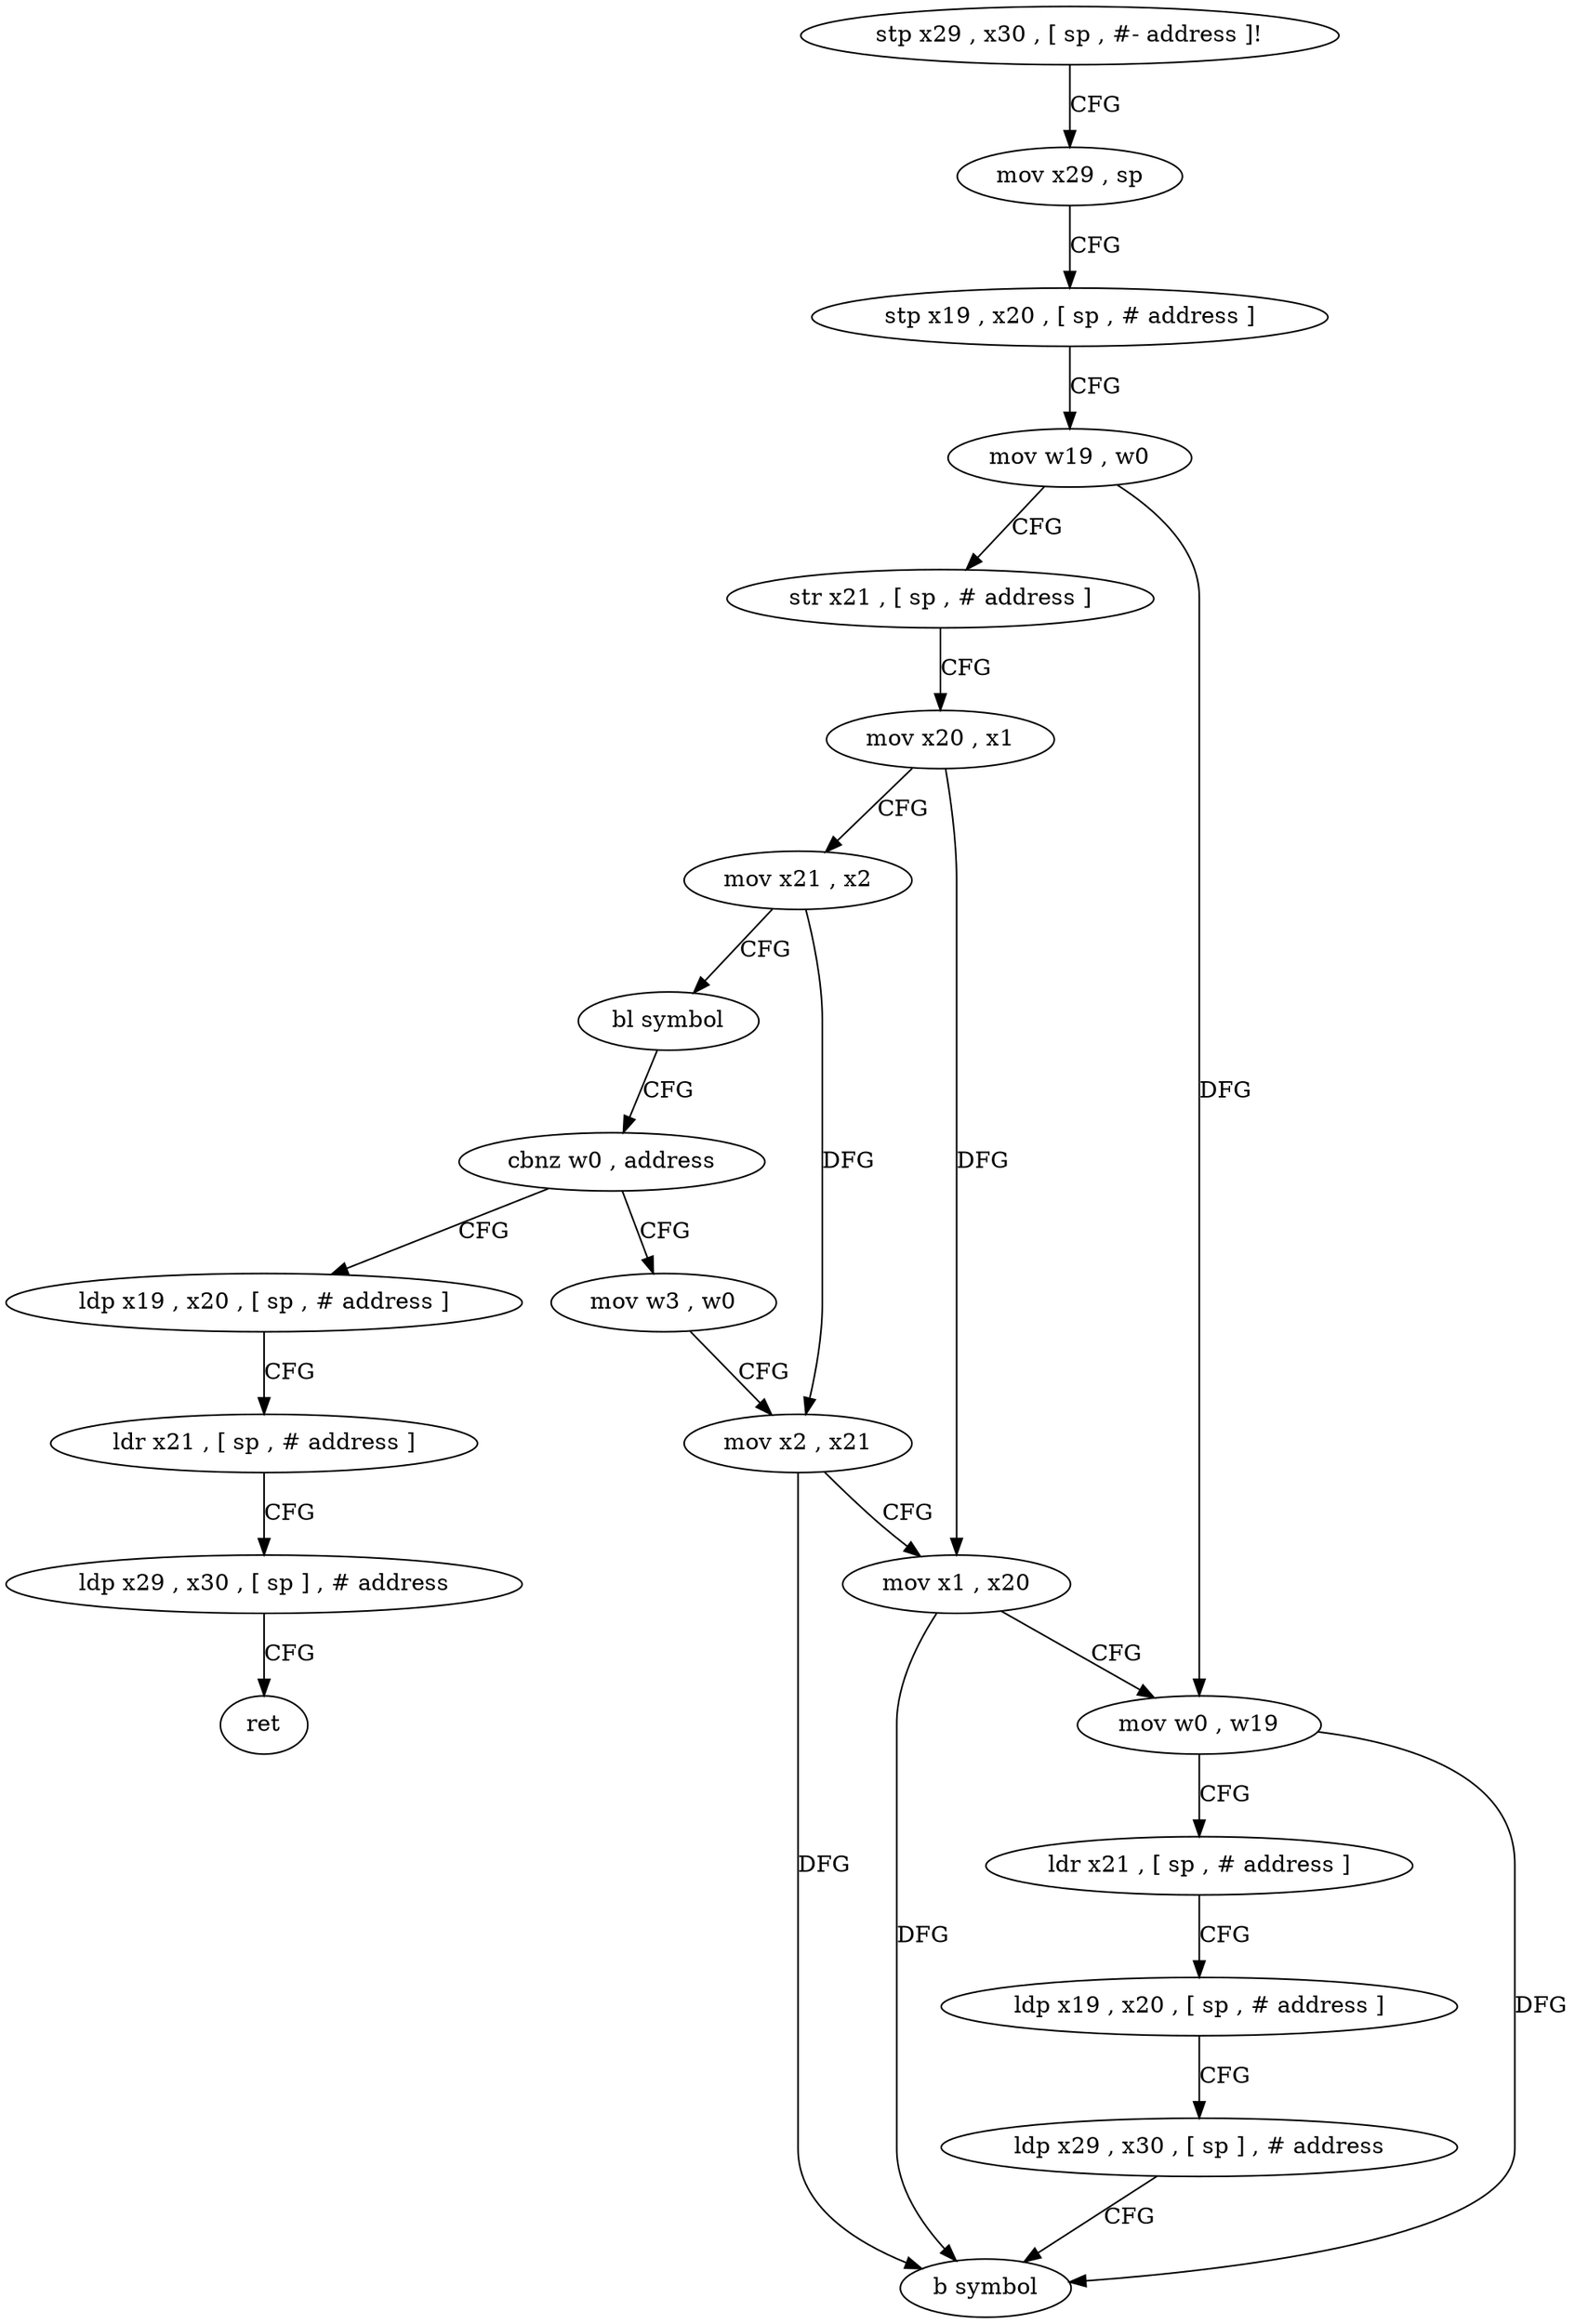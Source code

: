 digraph "func" {
"4254184" [label = "stp x29 , x30 , [ sp , #- address ]!" ]
"4254188" [label = "mov x29 , sp" ]
"4254192" [label = "stp x19 , x20 , [ sp , # address ]" ]
"4254196" [label = "mov w19 , w0" ]
"4254200" [label = "str x21 , [ sp , # address ]" ]
"4254204" [label = "mov x20 , x1" ]
"4254208" [label = "mov x21 , x2" ]
"4254212" [label = "bl symbol" ]
"4254216" [label = "cbnz w0 , address" ]
"4254240" [label = "mov w3 , w0" ]
"4254220" [label = "ldp x19 , x20 , [ sp , # address ]" ]
"4254244" [label = "mov x2 , x21" ]
"4254248" [label = "mov x1 , x20" ]
"4254252" [label = "mov w0 , w19" ]
"4254256" [label = "ldr x21 , [ sp , # address ]" ]
"4254260" [label = "ldp x19 , x20 , [ sp , # address ]" ]
"4254264" [label = "ldp x29 , x30 , [ sp ] , # address" ]
"4254268" [label = "b symbol" ]
"4254224" [label = "ldr x21 , [ sp , # address ]" ]
"4254228" [label = "ldp x29 , x30 , [ sp ] , # address" ]
"4254232" [label = "ret" ]
"4254184" -> "4254188" [ label = "CFG" ]
"4254188" -> "4254192" [ label = "CFG" ]
"4254192" -> "4254196" [ label = "CFG" ]
"4254196" -> "4254200" [ label = "CFG" ]
"4254196" -> "4254252" [ label = "DFG" ]
"4254200" -> "4254204" [ label = "CFG" ]
"4254204" -> "4254208" [ label = "CFG" ]
"4254204" -> "4254248" [ label = "DFG" ]
"4254208" -> "4254212" [ label = "CFG" ]
"4254208" -> "4254244" [ label = "DFG" ]
"4254212" -> "4254216" [ label = "CFG" ]
"4254216" -> "4254240" [ label = "CFG" ]
"4254216" -> "4254220" [ label = "CFG" ]
"4254240" -> "4254244" [ label = "CFG" ]
"4254220" -> "4254224" [ label = "CFG" ]
"4254244" -> "4254248" [ label = "CFG" ]
"4254244" -> "4254268" [ label = "DFG" ]
"4254248" -> "4254252" [ label = "CFG" ]
"4254248" -> "4254268" [ label = "DFG" ]
"4254252" -> "4254256" [ label = "CFG" ]
"4254252" -> "4254268" [ label = "DFG" ]
"4254256" -> "4254260" [ label = "CFG" ]
"4254260" -> "4254264" [ label = "CFG" ]
"4254264" -> "4254268" [ label = "CFG" ]
"4254224" -> "4254228" [ label = "CFG" ]
"4254228" -> "4254232" [ label = "CFG" ]
}
